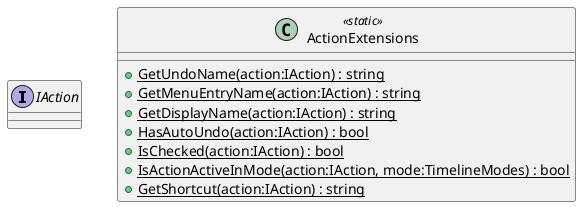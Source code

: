@startuml
interface IAction {
}
class ActionExtensions <<static>> {
    + {static} GetUndoName(action:IAction) : string
    + {static} GetMenuEntryName(action:IAction) : string
    + {static} GetDisplayName(action:IAction) : string
    + {static} HasAutoUndo(action:IAction) : bool
    + {static} IsChecked(action:IAction) : bool
    + {static} IsActionActiveInMode(action:IAction, mode:TimelineModes) : bool
    + {static} GetShortcut(action:IAction) : string
}
@enduml
